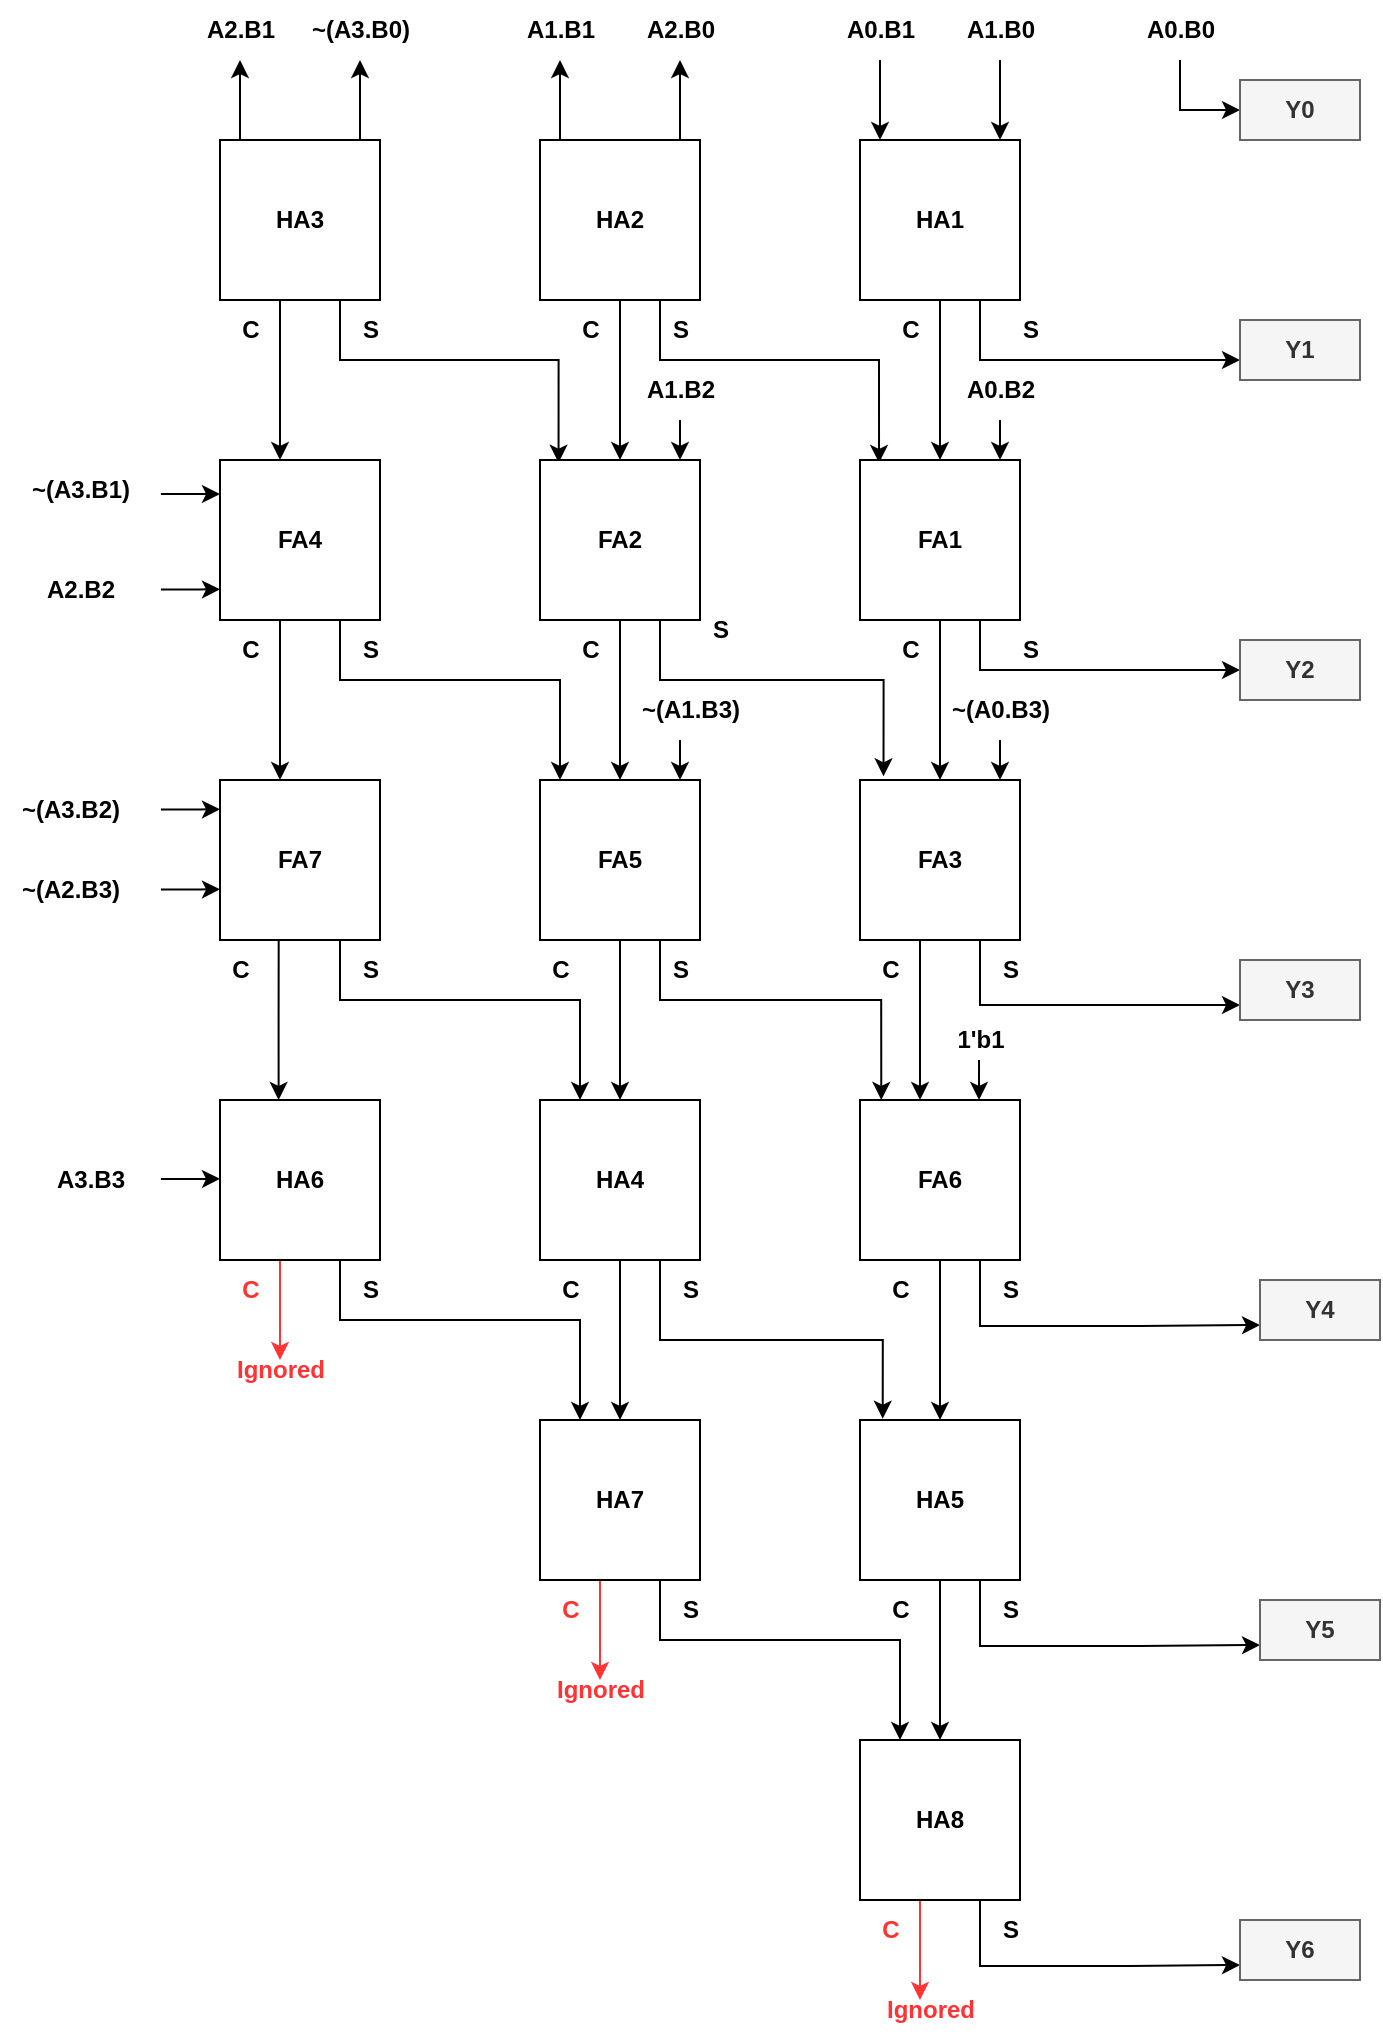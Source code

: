 <mxfile version="20.2.3" type="device"><diagram id="WBkuqkWpNGhSI4XArMrn" name="Page-1"><mxGraphModel dx="1564" dy="1062" grid="1" gridSize="10" guides="1" tooltips="1" connect="1" arrows="1" fold="1" page="1" pageScale="1" pageWidth="850" pageHeight="1100" math="0" shadow="0"><root><mxCell id="0"/><mxCell id="1" parent="0"/><mxCell id="Q_8AT60ClU_z3-EGG0w4-20" value="" style="edgeStyle=orthogonalEdgeStyle;rounded=0;orthogonalLoop=1;jettySize=auto;html=1;" edge="1" parent="1" source="Q_8AT60ClU_z3-EGG0w4-11" target="Q_8AT60ClU_z3-EGG0w4-1"><mxGeometry relative="1" as="geometry"><Array as="points"><mxPoint x="490" y="110"/><mxPoint x="490" y="110"/></Array></mxGeometry></mxCell><mxCell id="Q_8AT60ClU_z3-EGG0w4-23" style="edgeStyle=orthogonalEdgeStyle;rounded=0;orthogonalLoop=1;jettySize=auto;html=1;" edge="1" parent="1" source="Q_8AT60ClU_z3-EGG0w4-9" target="Q_8AT60ClU_z3-EGG0w4-1"><mxGeometry relative="1" as="geometry"><Array as="points"><mxPoint x="550" y="110"/><mxPoint x="550" y="110"/></Array></mxGeometry></mxCell><mxCell id="Q_8AT60ClU_z3-EGG0w4-35" value="" style="edgeStyle=orthogonalEdgeStyle;rounded=0;orthogonalLoop=1;jettySize=auto;html=1;" edge="1" parent="1" source="Q_8AT60ClU_z3-EGG0w4-1" target="Q_8AT60ClU_z3-EGG0w4-31"><mxGeometry relative="1" as="geometry"><Array as="points"><mxPoint x="520" y="250"/><mxPoint x="520" y="250"/></Array></mxGeometry></mxCell><mxCell id="Q_8AT60ClU_z3-EGG0w4-1" value="&lt;b&gt;HA1&lt;/b&gt;" style="whiteSpace=wrap;html=1;aspect=fixed;" vertex="1" parent="1"><mxGeometry x="480" y="120" width="80" height="80" as="geometry"/></mxCell><mxCell id="Q_8AT60ClU_z3-EGG0w4-27" style="edgeStyle=orthogonalEdgeStyle;rounded=0;orthogonalLoop=1;jettySize=auto;html=1;" edge="1" parent="1" source="Q_8AT60ClU_z3-EGG0w4-2" target="Q_8AT60ClU_z3-EGG0w4-10"><mxGeometry relative="1" as="geometry"><Array as="points"><mxPoint x="390" y="110"/><mxPoint x="390" y="110"/></Array></mxGeometry></mxCell><mxCell id="Q_8AT60ClU_z3-EGG0w4-28" style="edgeStyle=orthogonalEdgeStyle;rounded=0;orthogonalLoop=1;jettySize=auto;html=1;" edge="1" parent="1" source="Q_8AT60ClU_z3-EGG0w4-2" target="Q_8AT60ClU_z3-EGG0w4-12"><mxGeometry relative="1" as="geometry"><Array as="points"><mxPoint x="330" y="110"/><mxPoint x="330" y="110"/></Array></mxGeometry></mxCell><mxCell id="Q_8AT60ClU_z3-EGG0w4-45" value="" style="edgeStyle=orthogonalEdgeStyle;rounded=0;orthogonalLoop=1;jettySize=auto;html=1;" edge="1" parent="1" source="Q_8AT60ClU_z3-EGG0w4-2" target="Q_8AT60ClU_z3-EGG0w4-37"><mxGeometry relative="1" as="geometry"><Array as="points"><mxPoint x="360" y="260"/><mxPoint x="360" y="260"/></Array></mxGeometry></mxCell><mxCell id="Q_8AT60ClU_z3-EGG0w4-51" style="edgeStyle=orthogonalEdgeStyle;rounded=0;orthogonalLoop=1;jettySize=auto;html=1;entryX=0.119;entryY=0.018;entryDx=0;entryDy=0;entryPerimeter=0;" edge="1" parent="1" source="Q_8AT60ClU_z3-EGG0w4-2" target="Q_8AT60ClU_z3-EGG0w4-31"><mxGeometry relative="1" as="geometry"><Array as="points"><mxPoint x="380" y="230"/><mxPoint x="490" y="230"/></Array></mxGeometry></mxCell><mxCell id="Q_8AT60ClU_z3-EGG0w4-2" value="&lt;b&gt;HA2&lt;/b&gt;" style="whiteSpace=wrap;html=1;aspect=fixed;" vertex="1" parent="1"><mxGeometry x="320" y="120" width="80" height="80" as="geometry"/></mxCell><mxCell id="Q_8AT60ClU_z3-EGG0w4-29" style="edgeStyle=orthogonalEdgeStyle;rounded=0;orthogonalLoop=1;jettySize=auto;html=1;" edge="1" parent="1" source="Q_8AT60ClU_z3-EGG0w4-3" target="Q_8AT60ClU_z3-EGG0w4-13"><mxGeometry relative="1" as="geometry"><Array as="points"><mxPoint x="230" y="110"/><mxPoint x="230" y="110"/></Array></mxGeometry></mxCell><mxCell id="Q_8AT60ClU_z3-EGG0w4-30" style="edgeStyle=orthogonalEdgeStyle;rounded=0;orthogonalLoop=1;jettySize=auto;html=1;" edge="1" parent="1" source="Q_8AT60ClU_z3-EGG0w4-3" target="Q_8AT60ClU_z3-EGG0w4-14"><mxGeometry relative="1" as="geometry"><Array as="points"><mxPoint x="170" y="110"/><mxPoint x="170" y="110"/></Array></mxGeometry></mxCell><mxCell id="Q_8AT60ClU_z3-EGG0w4-44" style="edgeStyle=orthogonalEdgeStyle;rounded=0;orthogonalLoop=1;jettySize=auto;html=1;entryX=0.116;entryY=0.017;entryDx=0;entryDy=0;entryPerimeter=0;" edge="1" parent="1" source="Q_8AT60ClU_z3-EGG0w4-3" target="Q_8AT60ClU_z3-EGG0w4-37"><mxGeometry relative="1" as="geometry"><Array as="points"><mxPoint x="220" y="230"/><mxPoint x="329" y="230"/></Array></mxGeometry></mxCell><mxCell id="Q_8AT60ClU_z3-EGG0w4-60" style="edgeStyle=orthogonalEdgeStyle;rounded=0;orthogonalLoop=1;jettySize=auto;html=1;" edge="1" parent="1" source="Q_8AT60ClU_z3-EGG0w4-3" target="Q_8AT60ClU_z3-EGG0w4-59"><mxGeometry relative="1" as="geometry"><Array as="points"><mxPoint x="190" y="230"/><mxPoint x="190" y="230"/></Array></mxGeometry></mxCell><mxCell id="Q_8AT60ClU_z3-EGG0w4-3" value="&lt;b&gt;HA3&lt;/b&gt;" style="whiteSpace=wrap;html=1;aspect=fixed;" vertex="1" parent="1"><mxGeometry x="160" y="120" width="80" height="80" as="geometry"/></mxCell><mxCell id="Q_8AT60ClU_z3-EGG0w4-26" style="edgeStyle=orthogonalEdgeStyle;rounded=0;orthogonalLoop=1;jettySize=auto;html=1;entryX=0;entryY=0.5;entryDx=0;entryDy=0;" edge="1" parent="1" source="Q_8AT60ClU_z3-EGG0w4-8" target="Q_8AT60ClU_z3-EGG0w4-15"><mxGeometry relative="1" as="geometry"/></mxCell><mxCell id="Q_8AT60ClU_z3-EGG0w4-8" value="&lt;b&gt;A0.B0&lt;/b&gt;" style="text;html=1;align=center;verticalAlign=middle;resizable=0;points=[];autosize=1;strokeColor=none;fillColor=none;" vertex="1" parent="1"><mxGeometry x="610" y="50" width="60" height="30" as="geometry"/></mxCell><mxCell id="Q_8AT60ClU_z3-EGG0w4-9" value="&lt;b&gt;A1.B0&lt;/b&gt;" style="text;html=1;align=center;verticalAlign=middle;resizable=0;points=[];autosize=1;strokeColor=none;fillColor=none;" vertex="1" parent="1"><mxGeometry x="520" y="50" width="60" height="30" as="geometry"/></mxCell><mxCell id="Q_8AT60ClU_z3-EGG0w4-10" value="&lt;b&gt;A2.B0&lt;/b&gt;" style="text;html=1;align=center;verticalAlign=middle;resizable=0;points=[];autosize=1;strokeColor=none;fillColor=none;" vertex="1" parent="1"><mxGeometry x="360" y="50" width="60" height="30" as="geometry"/></mxCell><mxCell id="Q_8AT60ClU_z3-EGG0w4-11" value="&lt;b&gt;A0.B1&lt;/b&gt;" style="text;html=1;align=center;verticalAlign=middle;resizable=0;points=[];autosize=1;strokeColor=none;fillColor=none;" vertex="1" parent="1"><mxGeometry x="460" y="50" width="60" height="30" as="geometry"/></mxCell><mxCell id="Q_8AT60ClU_z3-EGG0w4-12" value="&lt;b&gt;A1.B1&lt;/b&gt;" style="text;html=1;align=center;verticalAlign=middle;resizable=0;points=[];autosize=1;strokeColor=none;fillColor=none;" vertex="1" parent="1"><mxGeometry x="300" y="50" width="60" height="30" as="geometry"/></mxCell><mxCell id="Q_8AT60ClU_z3-EGG0w4-13" value="&lt;b&gt;~(A3.B0)&lt;/b&gt;" style="text;html=1;align=center;verticalAlign=middle;resizable=0;points=[];autosize=1;strokeColor=none;fillColor=none;" vertex="1" parent="1"><mxGeometry x="195" y="50" width="70" height="30" as="geometry"/></mxCell><mxCell id="Q_8AT60ClU_z3-EGG0w4-14" value="&lt;b&gt;A2.B1&lt;/b&gt;" style="text;html=1;align=center;verticalAlign=middle;resizable=0;points=[];autosize=1;strokeColor=none;fillColor=none;" vertex="1" parent="1"><mxGeometry x="140" y="50" width="60" height="30" as="geometry"/></mxCell><mxCell id="Q_8AT60ClU_z3-EGG0w4-15" value="&lt;b&gt;Y0&lt;/b&gt;" style="text;html=1;align=center;verticalAlign=middle;whiteSpace=wrap;rounded=0;fillColor=#f5f5f5;fontColor=#333333;strokeColor=#666666;" vertex="1" parent="1"><mxGeometry x="670" y="90" width="60" height="30" as="geometry"/></mxCell><mxCell id="Q_8AT60ClU_z3-EGG0w4-50" style="edgeStyle=orthogonalEdgeStyle;rounded=0;orthogonalLoop=1;jettySize=auto;html=1;entryX=0;entryY=0.5;entryDx=0;entryDy=0;" edge="1" parent="1" source="Q_8AT60ClU_z3-EGG0w4-31" target="Q_8AT60ClU_z3-EGG0w4-49"><mxGeometry relative="1" as="geometry"><mxPoint x="550" y="410" as="targetPoint"/><Array as="points"><mxPoint x="540" y="385"/></Array></mxGeometry></mxCell><mxCell id="Q_8AT60ClU_z3-EGG0w4-53" style="edgeStyle=orthogonalEdgeStyle;rounded=0;orthogonalLoop=1;jettySize=auto;html=1;" edge="1" parent="1" source="Q_8AT60ClU_z3-EGG0w4-52" target="Q_8AT60ClU_z3-EGG0w4-31"><mxGeometry relative="1" as="geometry"><Array as="points"><mxPoint x="550" y="270"/><mxPoint x="550" y="270"/></Array></mxGeometry></mxCell><mxCell id="Q_8AT60ClU_z3-EGG0w4-55" style="edgeStyle=orthogonalEdgeStyle;rounded=0;orthogonalLoop=1;jettySize=auto;html=1;" edge="1" parent="1" source="Q_8AT60ClU_z3-EGG0w4-31" target="Q_8AT60ClU_z3-EGG0w4-38"><mxGeometry relative="1" as="geometry"/></mxCell><mxCell id="Q_8AT60ClU_z3-EGG0w4-31" value="&lt;b&gt;FA1&lt;/b&gt;" style="whiteSpace=wrap;html=1;aspect=fixed;" vertex="1" parent="1"><mxGeometry x="480" y="280" width="80" height="80" as="geometry"/></mxCell><mxCell id="Q_8AT60ClU_z3-EGG0w4-91" style="edgeStyle=orthogonalEdgeStyle;rounded=0;orthogonalLoop=1;jettySize=auto;html=1;exitX=0.75;exitY=1;exitDx=0;exitDy=0;" edge="1" parent="1" source="Q_8AT60ClU_z3-EGG0w4-1" target="Q_8AT60ClU_z3-EGG0w4-33"><mxGeometry relative="1" as="geometry"><Array as="points"><mxPoint x="540" y="230"/></Array></mxGeometry></mxCell><mxCell id="Q_8AT60ClU_z3-EGG0w4-33" value="&lt;b&gt;Y1&lt;/b&gt;" style="text;html=1;align=center;verticalAlign=middle;whiteSpace=wrap;rounded=0;fillColor=#f5f5f5;fontColor=#333333;strokeColor=#666666;" vertex="1" parent="1"><mxGeometry x="670" y="210" width="60" height="30" as="geometry"/></mxCell><mxCell id="Q_8AT60ClU_z3-EGG0w4-54" style="edgeStyle=orthogonalEdgeStyle;rounded=0;orthogonalLoop=1;jettySize=auto;html=1;" edge="1" parent="1" source="Q_8AT60ClU_z3-EGG0w4-47" target="Q_8AT60ClU_z3-EGG0w4-37"><mxGeometry relative="1" as="geometry"><Array as="points"><mxPoint x="390" y="270"/><mxPoint x="390" y="270"/></Array></mxGeometry></mxCell><mxCell id="Q_8AT60ClU_z3-EGG0w4-58" style="edgeStyle=orthogonalEdgeStyle;rounded=0;orthogonalLoop=1;jettySize=auto;html=1;entryX=0.147;entryY=-0.023;entryDx=0;entryDy=0;entryPerimeter=0;" edge="1" parent="1" source="Q_8AT60ClU_z3-EGG0w4-37" target="Q_8AT60ClU_z3-EGG0w4-38"><mxGeometry relative="1" as="geometry"><Array as="points"><mxPoint x="380" y="390"/><mxPoint x="492" y="390"/></Array></mxGeometry></mxCell><mxCell id="Q_8AT60ClU_z3-EGG0w4-84" style="edgeStyle=orthogonalEdgeStyle;rounded=0;orthogonalLoop=1;jettySize=auto;html=1;entryX=0.5;entryY=0;entryDx=0;entryDy=0;" edge="1" parent="1" source="Q_8AT60ClU_z3-EGG0w4-37" target="Q_8AT60ClU_z3-EGG0w4-83"><mxGeometry relative="1" as="geometry"/></mxCell><mxCell id="Q_8AT60ClU_z3-EGG0w4-37" value="&lt;b&gt;FA2&lt;/b&gt;" style="whiteSpace=wrap;html=1;aspect=fixed;" vertex="1" parent="1"><mxGeometry x="320" y="280" width="80" height="80" as="geometry"/></mxCell><mxCell id="Q_8AT60ClU_z3-EGG0w4-57" style="edgeStyle=orthogonalEdgeStyle;rounded=0;orthogonalLoop=1;jettySize=auto;html=1;entryX=0;entryY=0.75;entryDx=0;entryDy=0;" edge="1" parent="1" source="Q_8AT60ClU_z3-EGG0w4-38" target="Q_8AT60ClU_z3-EGG0w4-56"><mxGeometry relative="1" as="geometry"><Array as="points"><mxPoint x="540" y="553"/></Array></mxGeometry></mxCell><mxCell id="Q_8AT60ClU_z3-EGG0w4-95" style="edgeStyle=orthogonalEdgeStyle;rounded=0;orthogonalLoop=1;jettySize=auto;html=1;" edge="1" parent="1" source="Q_8AT60ClU_z3-EGG0w4-92" target="Q_8AT60ClU_z3-EGG0w4-38"><mxGeometry relative="1" as="geometry"><Array as="points"><mxPoint x="550" y="430"/><mxPoint x="550" y="430"/></Array></mxGeometry></mxCell><mxCell id="Q_8AT60ClU_z3-EGG0w4-105" style="edgeStyle=orthogonalEdgeStyle;rounded=0;orthogonalLoop=1;jettySize=auto;html=1;" edge="1" parent="1" source="Q_8AT60ClU_z3-EGG0w4-38" target="Q_8AT60ClU_z3-EGG0w4-100"><mxGeometry relative="1" as="geometry"><Array as="points"><mxPoint x="510" y="570"/><mxPoint x="510" y="570"/></Array></mxGeometry></mxCell><mxCell id="Q_8AT60ClU_z3-EGG0w4-38" value="&lt;b&gt;FA3&lt;/b&gt;" style="whiteSpace=wrap;html=1;aspect=fixed;" vertex="1" parent="1"><mxGeometry x="480" y="440" width="80" height="80" as="geometry"/></mxCell><mxCell id="Q_8AT60ClU_z3-EGG0w4-47" value="&lt;b&gt;A1.B2&lt;/b&gt;" style="text;html=1;align=center;verticalAlign=middle;resizable=0;points=[];autosize=1;strokeColor=none;fillColor=none;" vertex="1" parent="1"><mxGeometry x="360" y="230" width="60" height="30" as="geometry"/></mxCell><mxCell id="Q_8AT60ClU_z3-EGG0w4-49" value="&lt;span&gt;Y2&lt;/span&gt;" style="text;html=1;align=center;verticalAlign=middle;whiteSpace=wrap;rounded=0;fillColor=#f5f5f5;fontColor=#333333;strokeColor=#666666;fontStyle=1" vertex="1" parent="1"><mxGeometry x="670" y="370" width="60" height="30" as="geometry"/></mxCell><mxCell id="Q_8AT60ClU_z3-EGG0w4-52" value="&lt;b&gt;A0.B2&lt;/b&gt;" style="text;html=1;align=center;verticalAlign=middle;resizable=0;points=[];autosize=1;strokeColor=none;fillColor=none;" vertex="1" parent="1"><mxGeometry x="520" y="230" width="60" height="30" as="geometry"/></mxCell><mxCell id="Q_8AT60ClU_z3-EGG0w4-56" value="&lt;span&gt;Y3&lt;/span&gt;" style="text;html=1;align=center;verticalAlign=middle;whiteSpace=wrap;rounded=0;fillColor=#f5f5f5;fontColor=#333333;strokeColor=#666666;fontStyle=1" vertex="1" parent="1"><mxGeometry x="670" y="530" width="60" height="30" as="geometry"/></mxCell><mxCell id="Q_8AT60ClU_z3-EGG0w4-63" style="edgeStyle=orthogonalEdgeStyle;rounded=0;orthogonalLoop=1;jettySize=auto;html=1;exitX=1.078;exitY=0.565;exitDx=0;exitDy=0;exitPerimeter=0;" edge="1" parent="1" source="Q_8AT60ClU_z3-EGG0w4-61" target="Q_8AT60ClU_z3-EGG0w4-59"><mxGeometry relative="1" as="geometry"><Array as="points"><mxPoint x="150" y="297"/><mxPoint x="150" y="297"/></Array></mxGeometry></mxCell><mxCell id="Q_8AT60ClU_z3-EGG0w4-89" style="edgeStyle=orthogonalEdgeStyle;rounded=0;orthogonalLoop=1;jettySize=auto;html=1;entryX=0.125;entryY=0;entryDx=0;entryDy=0;entryPerimeter=0;" edge="1" parent="1" source="Q_8AT60ClU_z3-EGG0w4-59" target="Q_8AT60ClU_z3-EGG0w4-83"><mxGeometry relative="1" as="geometry"><Array as="points"><mxPoint x="220" y="390"/><mxPoint x="330" y="390"/></Array></mxGeometry></mxCell><mxCell id="Q_8AT60ClU_z3-EGG0w4-97" value="" style="edgeStyle=orthogonalEdgeStyle;rounded=0;orthogonalLoop=1;jettySize=auto;html=1;" edge="1" parent="1" source="Q_8AT60ClU_z3-EGG0w4-59" target="Q_8AT60ClU_z3-EGG0w4-96"><mxGeometry relative="1" as="geometry"><Array as="points"><mxPoint x="190" y="400"/><mxPoint x="190" y="400"/></Array></mxGeometry></mxCell><mxCell id="Q_8AT60ClU_z3-EGG0w4-59" value="&lt;b&gt;FA4&lt;/b&gt;" style="whiteSpace=wrap;html=1;aspect=fixed;" vertex="1" parent="1"><mxGeometry x="160" y="280" width="80" height="80" as="geometry"/></mxCell><mxCell id="Q_8AT60ClU_z3-EGG0w4-61" value="&lt;b&gt;~(A3.B1)&lt;/b&gt;" style="text;html=1;align=center;verticalAlign=middle;resizable=0;points=[];autosize=1;strokeColor=none;fillColor=none;" vertex="1" parent="1"><mxGeometry x="55" y="280" width="70" height="30" as="geometry"/></mxCell><mxCell id="Q_8AT60ClU_z3-EGG0w4-62" value="&lt;b&gt;A2.B2&lt;/b&gt;" style="text;html=1;align=center;verticalAlign=middle;resizable=0;points=[];autosize=1;strokeColor=none;fillColor=none;" vertex="1" parent="1"><mxGeometry x="60" y="330" width="60" height="30" as="geometry"/></mxCell><mxCell id="Q_8AT60ClU_z3-EGG0w4-67" value="&lt;b&gt;C&lt;/b&gt;" style="text;html=1;align=center;verticalAlign=middle;resizable=0;points=[];autosize=1;strokeColor=none;fillColor=none;" vertex="1" parent="1"><mxGeometry x="160" y="200" width="30" height="30" as="geometry"/></mxCell><mxCell id="Q_8AT60ClU_z3-EGG0w4-68" value="&lt;b&gt;S&lt;/b&gt;" style="text;html=1;align=center;verticalAlign=middle;resizable=0;points=[];autosize=1;strokeColor=none;fillColor=none;" vertex="1" parent="1"><mxGeometry x="220" y="200" width="30" height="30" as="geometry"/></mxCell><mxCell id="Q_8AT60ClU_z3-EGG0w4-69" value="&lt;b&gt;S&lt;/b&gt;" style="text;html=1;align=center;verticalAlign=middle;resizable=0;points=[];autosize=1;strokeColor=none;fillColor=none;" vertex="1" parent="1"><mxGeometry x="375" y="200" width="30" height="30" as="geometry"/></mxCell><mxCell id="Q_8AT60ClU_z3-EGG0w4-70" value="&lt;b&gt;S&lt;/b&gt;" style="text;html=1;align=center;verticalAlign=middle;resizable=0;points=[];autosize=1;strokeColor=none;fillColor=none;" vertex="1" parent="1"><mxGeometry x="550" y="200" width="30" height="30" as="geometry"/></mxCell><mxCell id="Q_8AT60ClU_z3-EGG0w4-75" value="&lt;b&gt;C&lt;/b&gt;" style="text;html=1;align=center;verticalAlign=middle;resizable=0;points=[];autosize=1;strokeColor=none;fillColor=none;" vertex="1" parent="1"><mxGeometry x="330" y="200" width="30" height="30" as="geometry"/></mxCell><mxCell id="Q_8AT60ClU_z3-EGG0w4-77" value="&lt;b&gt;C&lt;/b&gt;" style="text;html=1;align=center;verticalAlign=middle;resizable=0;points=[];autosize=1;strokeColor=none;fillColor=none;" vertex="1" parent="1"><mxGeometry x="490" y="200" width="30" height="30" as="geometry"/></mxCell><mxCell id="Q_8AT60ClU_z3-EGG0w4-79" value="&lt;b&gt;S&lt;/b&gt;" style="text;html=1;align=center;verticalAlign=middle;resizable=0;points=[];autosize=1;strokeColor=none;fillColor=none;" vertex="1" parent="1"><mxGeometry x="550" y="360" width="30" height="30" as="geometry"/></mxCell><mxCell id="Q_8AT60ClU_z3-EGG0w4-80" value="&lt;b&gt;S&lt;/b&gt;" style="text;html=1;align=center;verticalAlign=middle;resizable=0;points=[];autosize=1;strokeColor=none;fillColor=none;" vertex="1" parent="1"><mxGeometry x="395" y="350" width="30" height="30" as="geometry"/></mxCell><mxCell id="Q_8AT60ClU_z3-EGG0w4-81" value="&lt;b&gt;S&lt;/b&gt;" style="text;html=1;align=center;verticalAlign=middle;resizable=0;points=[];autosize=1;strokeColor=none;fillColor=none;" vertex="1" parent="1"><mxGeometry x="220" y="360" width="30" height="30" as="geometry"/></mxCell><mxCell id="Q_8AT60ClU_z3-EGG0w4-82" value="&lt;b&gt;C&lt;/b&gt;" style="text;html=1;align=center;verticalAlign=middle;resizable=0;points=[];autosize=1;strokeColor=none;fillColor=none;" vertex="1" parent="1"><mxGeometry x="490" y="360" width="30" height="30" as="geometry"/></mxCell><mxCell id="Q_8AT60ClU_z3-EGG0w4-88" style="edgeStyle=orthogonalEdgeStyle;rounded=0;orthogonalLoop=1;jettySize=auto;html=1;" edge="1" parent="1" source="Q_8AT60ClU_z3-EGG0w4-86" target="Q_8AT60ClU_z3-EGG0w4-83"><mxGeometry relative="1" as="geometry"><Array as="points"><mxPoint x="390" y="430"/><mxPoint x="390" y="430"/></Array></mxGeometry></mxCell><mxCell id="Q_8AT60ClU_z3-EGG0w4-114" style="edgeStyle=orthogonalEdgeStyle;rounded=0;orthogonalLoop=1;jettySize=auto;html=1;entryX=0.133;entryY=0;entryDx=0;entryDy=0;entryPerimeter=0;" edge="1" parent="1" source="Q_8AT60ClU_z3-EGG0w4-83" target="Q_8AT60ClU_z3-EGG0w4-100"><mxGeometry relative="1" as="geometry"><Array as="points"><mxPoint x="380" y="550"/><mxPoint x="491" y="550"/></Array></mxGeometry></mxCell><mxCell id="Q_8AT60ClU_z3-EGG0w4-132" style="edgeStyle=orthogonalEdgeStyle;rounded=0;orthogonalLoop=1;jettySize=auto;html=1;" edge="1" parent="1" source="Q_8AT60ClU_z3-EGG0w4-83" target="Q_8AT60ClU_z3-EGG0w4-125"><mxGeometry relative="1" as="geometry"><Array as="points"><mxPoint x="360" y="570"/><mxPoint x="360" y="570"/></Array></mxGeometry></mxCell><mxCell id="Q_8AT60ClU_z3-EGG0w4-83" value="&lt;b&gt;FA5&lt;/b&gt;" style="whiteSpace=wrap;html=1;aspect=fixed;" vertex="1" parent="1"><mxGeometry x="320" y="440" width="80" height="80" as="geometry"/></mxCell><mxCell id="Q_8AT60ClU_z3-EGG0w4-85" value="&lt;b&gt;C&lt;/b&gt;" style="text;html=1;align=center;verticalAlign=middle;resizable=0;points=[];autosize=1;strokeColor=none;fillColor=none;" vertex="1" parent="1"><mxGeometry x="330" y="360" width="30" height="30" as="geometry"/></mxCell><mxCell id="Q_8AT60ClU_z3-EGG0w4-86" value="&lt;b&gt;~(A1.B3)&lt;/b&gt;" style="text;html=1;align=center;verticalAlign=middle;resizable=0;points=[];autosize=1;strokeColor=none;fillColor=none;" vertex="1" parent="1"><mxGeometry x="360" y="390" width="70" height="30" as="geometry"/></mxCell><mxCell id="Q_8AT60ClU_z3-EGG0w4-92" value="&lt;b&gt;~(A0.B3)&lt;/b&gt;" style="text;html=1;align=center;verticalAlign=middle;resizable=0;points=[];autosize=1;strokeColor=none;fillColor=none;" vertex="1" parent="1"><mxGeometry x="515" y="390" width="70" height="30" as="geometry"/></mxCell><mxCell id="Q_8AT60ClU_z3-EGG0w4-133" style="edgeStyle=orthogonalEdgeStyle;rounded=0;orthogonalLoop=1;jettySize=auto;html=1;entryX=0.25;entryY=0;entryDx=0;entryDy=0;" edge="1" parent="1" source="Q_8AT60ClU_z3-EGG0w4-96" target="Q_8AT60ClU_z3-EGG0w4-125"><mxGeometry relative="1" as="geometry"><Array as="points"><mxPoint x="220" y="550"/><mxPoint x="340" y="550"/></Array></mxGeometry></mxCell><mxCell id="Q_8AT60ClU_z3-EGG0w4-96" value="&lt;b&gt;FA7&lt;/b&gt;" style="whiteSpace=wrap;html=1;aspect=fixed;" vertex="1" parent="1"><mxGeometry x="160" y="440" width="80" height="80" as="geometry"/></mxCell><mxCell id="Q_8AT60ClU_z3-EGG0w4-98" value="&lt;b&gt;C&lt;/b&gt;" style="text;html=1;align=center;verticalAlign=middle;resizable=0;points=[];autosize=1;strokeColor=none;fillColor=none;" vertex="1" parent="1"><mxGeometry x="160" y="360" width="30" height="30" as="geometry"/></mxCell><mxCell id="Q_8AT60ClU_z3-EGG0w4-102" style="edgeStyle=orthogonalEdgeStyle;rounded=0;orthogonalLoop=1;jettySize=auto;html=1;entryX=0;entryY=0.75;entryDx=0;entryDy=0;" edge="1" parent="1" source="Q_8AT60ClU_z3-EGG0w4-100" target="Q_8AT60ClU_z3-EGG0w4-101"><mxGeometry relative="1" as="geometry"><Array as="points"><mxPoint x="540" y="713"/><mxPoint x="620" y="713"/></Array></mxGeometry></mxCell><mxCell id="Q_8AT60ClU_z3-EGG0w4-131" value="" style="edgeStyle=orthogonalEdgeStyle;rounded=0;orthogonalLoop=1;jettySize=auto;html=1;" edge="1" parent="1" source="Q_8AT60ClU_z3-EGG0w4-100" target="Q_8AT60ClU_z3-EGG0w4-124"><mxGeometry relative="1" as="geometry"><Array as="points"><mxPoint x="520" y="720"/><mxPoint x="520" y="720"/></Array></mxGeometry></mxCell><mxCell id="Q_8AT60ClU_z3-EGG0w4-100" value="&lt;b&gt;FA6&lt;/b&gt;" style="whiteSpace=wrap;html=1;aspect=fixed;" vertex="1" parent="1"><mxGeometry x="480" y="600" width="80" height="80" as="geometry"/></mxCell><mxCell id="Q_8AT60ClU_z3-EGG0w4-101" value="&lt;span&gt;Y4&lt;/span&gt;" style="text;html=1;align=center;verticalAlign=middle;whiteSpace=wrap;rounded=0;fillColor=#f5f5f5;fontColor=#333333;strokeColor=#666666;fontStyle=1" vertex="1" parent="1"><mxGeometry x="680" y="690" width="60" height="30" as="geometry"/></mxCell><mxCell id="Q_8AT60ClU_z3-EGG0w4-103" value="&lt;b&gt;S&lt;/b&gt;" style="text;html=1;align=center;verticalAlign=middle;resizable=0;points=[];autosize=1;strokeColor=none;fillColor=none;" vertex="1" parent="1"><mxGeometry x="540" y="520" width="30" height="30" as="geometry"/></mxCell><mxCell id="Q_8AT60ClU_z3-EGG0w4-104" value="&lt;b&gt;S&lt;/b&gt;" style="text;html=1;align=center;verticalAlign=middle;resizable=0;points=[];autosize=1;strokeColor=none;fillColor=none;" vertex="1" parent="1"><mxGeometry x="540" y="680" width="30" height="30" as="geometry"/></mxCell><mxCell id="Q_8AT60ClU_z3-EGG0w4-106" value="&lt;b&gt;C&lt;/b&gt;" style="text;html=1;align=center;verticalAlign=middle;resizable=0;points=[];autosize=1;strokeColor=none;fillColor=none;" vertex="1" parent="1"><mxGeometry x="480" y="520" width="30" height="30" as="geometry"/></mxCell><mxCell id="Q_8AT60ClU_z3-EGG0w4-107" value="&lt;b&gt;1'b1&lt;/b&gt;" style="text;html=1;align=center;verticalAlign=middle;resizable=0;points=[];autosize=1;strokeColor=none;fillColor=none;" vertex="1" parent="1"><mxGeometry x="515" y="555" width="50" height="30" as="geometry"/></mxCell><mxCell id="Q_8AT60ClU_z3-EGG0w4-113" style="edgeStyle=orthogonalEdgeStyle;rounded=0;orthogonalLoop=1;jettySize=auto;html=1;" edge="1" parent="1"><mxGeometry relative="1" as="geometry"><mxPoint x="539.52" y="580" as="sourcePoint"/><mxPoint x="539.52" y="600" as="targetPoint"/><Array as="points"><mxPoint x="539.52" y="590"/><mxPoint x="539.52" y="590"/></Array></mxGeometry></mxCell><mxCell id="Q_8AT60ClU_z3-EGG0w4-115" value="&lt;b&gt;S&lt;/b&gt;" style="text;html=1;align=center;verticalAlign=middle;resizable=0;points=[];autosize=1;strokeColor=none;fillColor=none;" vertex="1" parent="1"><mxGeometry x="375" y="520" width="30" height="30" as="geometry"/></mxCell><mxCell id="Q_8AT60ClU_z3-EGG0w4-116" value="&lt;b&gt;C&lt;/b&gt;" style="text;html=1;align=center;verticalAlign=middle;resizable=0;points=[];autosize=1;strokeColor=none;fillColor=none;" vertex="1" parent="1"><mxGeometry x="315" y="520" width="30" height="30" as="geometry"/></mxCell><mxCell id="Q_8AT60ClU_z3-EGG0w4-117" value="&lt;b&gt;~(A3.B2)&lt;/b&gt;" style="text;html=1;align=center;verticalAlign=middle;resizable=0;points=[];autosize=1;strokeColor=none;fillColor=none;" vertex="1" parent="1"><mxGeometry x="50" y="440" width="70" height="30" as="geometry"/></mxCell><mxCell id="Q_8AT60ClU_z3-EGG0w4-118" value="&lt;b&gt;~(A2.B3)&lt;/b&gt;" style="text;html=1;align=center;verticalAlign=middle;resizable=0;points=[];autosize=1;strokeColor=none;fillColor=none;" vertex="1" parent="1"><mxGeometry x="50" y="480" width="70" height="30" as="geometry"/></mxCell><mxCell id="Q_8AT60ClU_z3-EGG0w4-119" style="edgeStyle=orthogonalEdgeStyle;rounded=0;orthogonalLoop=1;jettySize=auto;html=1;exitX=1.078;exitY=0.565;exitDx=0;exitDy=0;exitPerimeter=0;" edge="1" parent="1"><mxGeometry relative="1" as="geometry"><mxPoint x="130.46" y="344.71" as="sourcePoint"/><mxPoint x="160" y="344.657" as="targetPoint"/><Array as="points"><mxPoint x="150" y="344.76"/><mxPoint x="150" y="344.76"/></Array></mxGeometry></mxCell><mxCell id="Q_8AT60ClU_z3-EGG0w4-120" style="edgeStyle=orthogonalEdgeStyle;rounded=0;orthogonalLoop=1;jettySize=auto;html=1;exitX=1.078;exitY=0.565;exitDx=0;exitDy=0;exitPerimeter=0;" edge="1" parent="1"><mxGeometry relative="1" as="geometry"><mxPoint x="130.46" y="454.71" as="sourcePoint"/><mxPoint x="160" y="454.657" as="targetPoint"/><Array as="points"><mxPoint x="150" y="454.76"/><mxPoint x="150" y="454.76"/></Array></mxGeometry></mxCell><mxCell id="Q_8AT60ClU_z3-EGG0w4-123" style="edgeStyle=orthogonalEdgeStyle;rounded=0;orthogonalLoop=1;jettySize=auto;html=1;exitX=1.078;exitY=0.565;exitDx=0;exitDy=0;exitPerimeter=0;" edge="1" parent="1"><mxGeometry relative="1" as="geometry"><mxPoint x="130.46" y="494.71" as="sourcePoint"/><mxPoint x="160" y="494.657" as="targetPoint"/><Array as="points"><mxPoint x="150" y="494.76"/><mxPoint x="150" y="494.76"/></Array></mxGeometry></mxCell><mxCell id="Q_8AT60ClU_z3-EGG0w4-149" style="edgeStyle=orthogonalEdgeStyle;rounded=0;orthogonalLoop=1;jettySize=auto;html=1;entryX=0;entryY=0.75;entryDx=0;entryDy=0;" edge="1" parent="1" source="Q_8AT60ClU_z3-EGG0w4-124" target="Q_8AT60ClU_z3-EGG0w4-129"><mxGeometry relative="1" as="geometry"><Array as="points"><mxPoint x="540" y="873"/><mxPoint x="620" y="873"/></Array></mxGeometry></mxCell><mxCell id="Q_8AT60ClU_z3-EGG0w4-154" style="edgeStyle=orthogonalEdgeStyle;rounded=0;orthogonalLoop=1;jettySize=auto;html=1;entryX=0.5;entryY=0;entryDx=0;entryDy=0;" edge="1" parent="1" source="Q_8AT60ClU_z3-EGG0w4-124" target="Q_8AT60ClU_z3-EGG0w4-128"><mxGeometry relative="1" as="geometry"/></mxCell><mxCell id="Q_8AT60ClU_z3-EGG0w4-124" value="&lt;span&gt;HA5&lt;/span&gt;" style="whiteSpace=wrap;html=1;aspect=fixed;fontStyle=1" vertex="1" parent="1"><mxGeometry x="480" y="760" width="80" height="80" as="geometry"/></mxCell><mxCell id="Q_8AT60ClU_z3-EGG0w4-145" style="edgeStyle=orthogonalEdgeStyle;rounded=0;orthogonalLoop=1;jettySize=auto;html=1;" edge="1" parent="1" source="Q_8AT60ClU_z3-EGG0w4-125" target="Q_8AT60ClU_z3-EGG0w4-126"><mxGeometry relative="1" as="geometry"/></mxCell><mxCell id="Q_8AT60ClU_z3-EGG0w4-147" style="edgeStyle=orthogonalEdgeStyle;rounded=0;orthogonalLoop=1;jettySize=auto;html=1;entryX=0.142;entryY=-0.008;entryDx=0;entryDy=0;entryPerimeter=0;" edge="1" parent="1" source="Q_8AT60ClU_z3-EGG0w4-125" target="Q_8AT60ClU_z3-EGG0w4-124"><mxGeometry relative="1" as="geometry"><Array as="points"><mxPoint x="380" y="720"/><mxPoint x="491" y="720"/></Array></mxGeometry></mxCell><mxCell id="Q_8AT60ClU_z3-EGG0w4-125" value="&lt;b&gt;HA4&lt;/b&gt;" style="whiteSpace=wrap;html=1;aspect=fixed;" vertex="1" parent="1"><mxGeometry x="320" y="600" width="80" height="80" as="geometry"/></mxCell><mxCell id="Q_8AT60ClU_z3-EGG0w4-156" style="edgeStyle=orthogonalEdgeStyle;rounded=0;orthogonalLoop=1;jettySize=auto;html=1;entryX=0.25;entryY=0;entryDx=0;entryDy=0;" edge="1" parent="1" source="Q_8AT60ClU_z3-EGG0w4-126" target="Q_8AT60ClU_z3-EGG0w4-128"><mxGeometry relative="1" as="geometry"><Array as="points"><mxPoint x="380" y="870"/><mxPoint x="500" y="870"/></Array></mxGeometry></mxCell><mxCell id="Q_8AT60ClU_z3-EGG0w4-162" style="edgeStyle=orthogonalEdgeStyle;rounded=0;orthogonalLoop=1;jettySize=auto;html=1;strokeColor=#FF3333;" edge="1" parent="1" source="Q_8AT60ClU_z3-EGG0w4-126"><mxGeometry relative="1" as="geometry"><mxPoint x="350" y="890" as="targetPoint"/><Array as="points"><mxPoint x="350" y="860"/><mxPoint x="350" y="860"/></Array></mxGeometry></mxCell><mxCell id="Q_8AT60ClU_z3-EGG0w4-126" value="&lt;b&gt;HA7&lt;/b&gt;" style="whiteSpace=wrap;html=1;aspect=fixed;" vertex="1" parent="1"><mxGeometry x="320" y="760" width="80" height="80" as="geometry"/></mxCell><mxCell id="Q_8AT60ClU_z3-EGG0w4-141" style="edgeStyle=orthogonalEdgeStyle;rounded=0;orthogonalLoop=1;jettySize=auto;html=1;entryX=0.25;entryY=0;entryDx=0;entryDy=0;" edge="1" parent="1" source="Q_8AT60ClU_z3-EGG0w4-127" target="Q_8AT60ClU_z3-EGG0w4-126"><mxGeometry relative="1" as="geometry"><Array as="points"><mxPoint x="220" y="710"/><mxPoint x="340" y="710"/></Array></mxGeometry></mxCell><mxCell id="Q_8AT60ClU_z3-EGG0w4-143" style="edgeStyle=orthogonalEdgeStyle;rounded=0;orthogonalLoop=1;jettySize=auto;html=1;strokeColor=#FF3333;" edge="1" parent="1" source="Q_8AT60ClU_z3-EGG0w4-127"><mxGeometry relative="1" as="geometry"><mxPoint x="190" y="730" as="targetPoint"/><Array as="points"><mxPoint x="190" y="700"/><mxPoint x="190" y="700"/></Array></mxGeometry></mxCell><mxCell id="Q_8AT60ClU_z3-EGG0w4-127" value="&lt;b&gt;HA6&lt;/b&gt;" style="whiteSpace=wrap;html=1;aspect=fixed;" vertex="1" parent="1"><mxGeometry x="160" y="600" width="80" height="80" as="geometry"/></mxCell><mxCell id="Q_8AT60ClU_z3-EGG0w4-152" style="edgeStyle=orthogonalEdgeStyle;rounded=0;orthogonalLoop=1;jettySize=auto;html=1;entryX=0;entryY=0.75;entryDx=0;entryDy=0;" edge="1" parent="1" source="Q_8AT60ClU_z3-EGG0w4-128" target="Q_8AT60ClU_z3-EGG0w4-130"><mxGeometry relative="1" as="geometry"><Array as="points"><mxPoint x="540" y="1033"/><mxPoint x="615" y="1033"/></Array></mxGeometry></mxCell><mxCell id="Q_8AT60ClU_z3-EGG0w4-163" style="edgeStyle=orthogonalEdgeStyle;rounded=0;orthogonalLoop=1;jettySize=auto;html=1;strokeColor=#FF3333;" edge="1" parent="1" source="Q_8AT60ClU_z3-EGG0w4-128"><mxGeometry relative="1" as="geometry"><mxPoint x="510" y="1050" as="targetPoint"/><Array as="points"><mxPoint x="510" y="1010"/><mxPoint x="510" y="1010"/></Array></mxGeometry></mxCell><mxCell id="Q_8AT60ClU_z3-EGG0w4-128" value="&lt;span&gt;HA8&lt;/span&gt;" style="whiteSpace=wrap;html=1;aspect=fixed;fontStyle=1" vertex="1" parent="1"><mxGeometry x="480" y="920" width="80" height="80" as="geometry"/></mxCell><mxCell id="Q_8AT60ClU_z3-EGG0w4-129" value="&lt;span&gt;Y5&lt;/span&gt;" style="text;html=1;align=center;verticalAlign=middle;whiteSpace=wrap;rounded=0;fillColor=#f5f5f5;fontColor=#333333;strokeColor=#666666;fontStyle=1" vertex="1" parent="1"><mxGeometry x="680" y="850" width="60" height="30" as="geometry"/></mxCell><mxCell id="Q_8AT60ClU_z3-EGG0w4-130" value="&lt;span&gt;Y6&lt;/span&gt;" style="text;html=1;align=center;verticalAlign=middle;whiteSpace=wrap;rounded=0;fillColor=#f5f5f5;fontColor=#333333;strokeColor=#666666;fontStyle=1" vertex="1" parent="1"><mxGeometry x="670" y="1010" width="60" height="30" as="geometry"/></mxCell><mxCell id="Q_8AT60ClU_z3-EGG0w4-135" style="edgeStyle=orthogonalEdgeStyle;rounded=0;orthogonalLoop=1;jettySize=auto;html=1;entryX=0.5;entryY=0;entryDx=0;entryDy=0;" edge="1" parent="1"><mxGeometry relative="1" as="geometry"><mxPoint x="189.344" y="520.0" as="sourcePoint"/><mxPoint x="189.31" y="600.0" as="targetPoint"/><Array as="points"><mxPoint x="189.31" y="560"/><mxPoint x="189.31" y="560"/></Array></mxGeometry></mxCell><mxCell id="Q_8AT60ClU_z3-EGG0w4-136" value="&lt;b&gt;C&lt;/b&gt;" style="text;html=1;align=center;verticalAlign=middle;resizable=0;points=[];autosize=1;strokeColor=none;fillColor=none;" vertex="1" parent="1"><mxGeometry x="155" y="520" width="30" height="30" as="geometry"/></mxCell><mxCell id="Q_8AT60ClU_z3-EGG0w4-137" value="&lt;b&gt;S&lt;/b&gt;" style="text;html=1;align=center;verticalAlign=middle;resizable=0;points=[];autosize=1;strokeColor=none;fillColor=none;" vertex="1" parent="1"><mxGeometry x="220" y="520" width="30" height="30" as="geometry"/></mxCell><mxCell id="Q_8AT60ClU_z3-EGG0w4-138" value="&lt;b&gt;C&lt;/b&gt;" style="text;html=1;align=center;verticalAlign=middle;resizable=0;points=[];autosize=1;strokeColor=none;fillColor=none;" vertex="1" parent="1"><mxGeometry x="485" y="680" width="30" height="30" as="geometry"/></mxCell><mxCell id="Q_8AT60ClU_z3-EGG0w4-139" value="&lt;b&gt;A3.B3&lt;/b&gt;" style="text;html=1;align=center;verticalAlign=middle;resizable=0;points=[];autosize=1;strokeColor=none;fillColor=none;" vertex="1" parent="1"><mxGeometry x="65" y="625" width="60" height="30" as="geometry"/></mxCell><mxCell id="Q_8AT60ClU_z3-EGG0w4-140" style="edgeStyle=orthogonalEdgeStyle;rounded=0;orthogonalLoop=1;jettySize=auto;html=1;exitX=1.078;exitY=0.565;exitDx=0;exitDy=0;exitPerimeter=0;" edge="1" parent="1"><mxGeometry relative="1" as="geometry"><mxPoint x="130.46" y="639.47" as="sourcePoint"/><mxPoint x="160" y="639.417" as="targetPoint"/><Array as="points"><mxPoint x="150" y="639.52"/><mxPoint x="150" y="639.52"/></Array></mxGeometry></mxCell><mxCell id="Q_8AT60ClU_z3-EGG0w4-142" value="&lt;b&gt;S&lt;/b&gt;" style="text;html=1;align=center;verticalAlign=middle;resizable=0;points=[];autosize=1;strokeColor=none;fillColor=none;" vertex="1" parent="1"><mxGeometry x="220" y="680" width="30" height="30" as="geometry"/></mxCell><mxCell id="Q_8AT60ClU_z3-EGG0w4-144" value="&lt;b&gt;&lt;font color=&quot;#ff3333&quot;&gt;C&lt;/font&gt;&lt;/b&gt;" style="text;html=1;align=center;verticalAlign=middle;resizable=0;points=[];autosize=1;strokeColor=none;fillColor=none;" vertex="1" parent="1"><mxGeometry x="160" y="680" width="30" height="30" as="geometry"/></mxCell><mxCell id="Q_8AT60ClU_z3-EGG0w4-146" value="&lt;b&gt;C&lt;/b&gt;" style="text;html=1;align=center;verticalAlign=middle;resizable=0;points=[];autosize=1;strokeColor=none;fillColor=none;" vertex="1" parent="1"><mxGeometry x="320" y="680" width="30" height="30" as="geometry"/></mxCell><mxCell id="Q_8AT60ClU_z3-EGG0w4-148" value="&lt;b&gt;S&lt;/b&gt;" style="text;html=1;align=center;verticalAlign=middle;resizable=0;points=[];autosize=1;strokeColor=none;fillColor=none;" vertex="1" parent="1"><mxGeometry x="380" y="680" width="30" height="30" as="geometry"/></mxCell><mxCell id="Q_8AT60ClU_z3-EGG0w4-150" value="&lt;b&gt;S&lt;/b&gt;" style="text;html=1;align=center;verticalAlign=middle;resizable=0;points=[];autosize=1;strokeColor=none;fillColor=none;" vertex="1" parent="1"><mxGeometry x="540" y="840" width="30" height="30" as="geometry"/></mxCell><mxCell id="Q_8AT60ClU_z3-EGG0w4-153" value="&lt;b&gt;S&lt;/b&gt;" style="text;html=1;align=center;verticalAlign=middle;resizable=0;points=[];autosize=1;strokeColor=none;fillColor=none;" vertex="1" parent="1"><mxGeometry x="540" y="1000" width="30" height="30" as="geometry"/></mxCell><mxCell id="Q_8AT60ClU_z3-EGG0w4-155" value="&lt;b&gt;C&lt;/b&gt;" style="text;html=1;align=center;verticalAlign=middle;resizable=0;points=[];autosize=1;strokeColor=none;fillColor=none;" vertex="1" parent="1"><mxGeometry x="485" y="840" width="30" height="30" as="geometry"/></mxCell><mxCell id="Q_8AT60ClU_z3-EGG0w4-157" value="&lt;b&gt;S&lt;/b&gt;" style="text;html=1;align=center;verticalAlign=middle;resizable=0;points=[];autosize=1;strokeColor=none;fillColor=none;" vertex="1" parent="1"><mxGeometry x="380" y="840" width="30" height="30" as="geometry"/></mxCell><mxCell id="Q_8AT60ClU_z3-EGG0w4-164" value="&lt;b&gt;&lt;font color=&quot;#ff3333&quot;&gt;C&lt;/font&gt;&lt;/b&gt;" style="text;html=1;align=center;verticalAlign=middle;resizable=0;points=[];autosize=1;strokeColor=none;fillColor=none;" vertex="1" parent="1"><mxGeometry x="480" y="1000" width="30" height="30" as="geometry"/></mxCell><mxCell id="Q_8AT60ClU_z3-EGG0w4-165" value="&lt;b&gt;&lt;font color=&quot;#ff3333&quot;&gt;C&lt;/font&gt;&lt;/b&gt;" style="text;html=1;align=center;verticalAlign=middle;resizable=0;points=[];autosize=1;strokeColor=none;fillColor=none;" vertex="1" parent="1"><mxGeometry x="320" y="840" width="30" height="30" as="geometry"/></mxCell><mxCell id="Q_8AT60ClU_z3-EGG0w4-168" value="&lt;b&gt;Ignored&lt;/b&gt;" style="text;html=1;align=center;verticalAlign=middle;resizable=0;points=[];autosize=1;strokeColor=none;fillColor=none;fontColor=#FF3333;" vertex="1" parent="1"><mxGeometry x="155" y="720" width="70" height="30" as="geometry"/></mxCell><mxCell id="Q_8AT60ClU_z3-EGG0w4-169" value="&lt;b&gt;Ignored&lt;/b&gt;" style="text;html=1;align=center;verticalAlign=middle;resizable=0;points=[];autosize=1;strokeColor=none;fillColor=none;fontColor=#FF3333;" vertex="1" parent="1"><mxGeometry x="480" y="1040" width="70" height="30" as="geometry"/></mxCell><mxCell id="Q_8AT60ClU_z3-EGG0w4-170" value="&lt;b&gt;Ignored&lt;/b&gt;" style="text;html=1;align=center;verticalAlign=middle;resizable=0;points=[];autosize=1;strokeColor=none;fillColor=none;fontColor=#FF3333;" vertex="1" parent="1"><mxGeometry x="315" y="880" width="70" height="30" as="geometry"/></mxCell></root></mxGraphModel></diagram></mxfile>